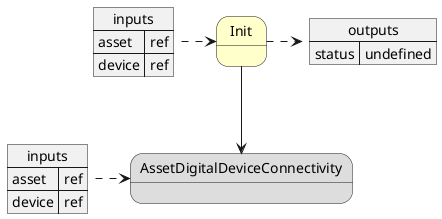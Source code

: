 @startuml

state "Init" as S1 #ffffcc

state "AssetDigitalDeviceConnectivity" as S2 #dddddd
S1 --> S2

json "inputs" as inputs1 {
    "asset" : "ref",
    "device" : "ref"
}

inputs1 -right[dashed]-> S1

json "outputs" as outputs1 {
    "status" : "undefined"
}

S1 -right[dashed]-> outputs1

json "inputs" as inputs2 {
    "asset" : "ref",
    "device" : "ref"
}

inputs2 -right[dashed]-> S2

@enduml
